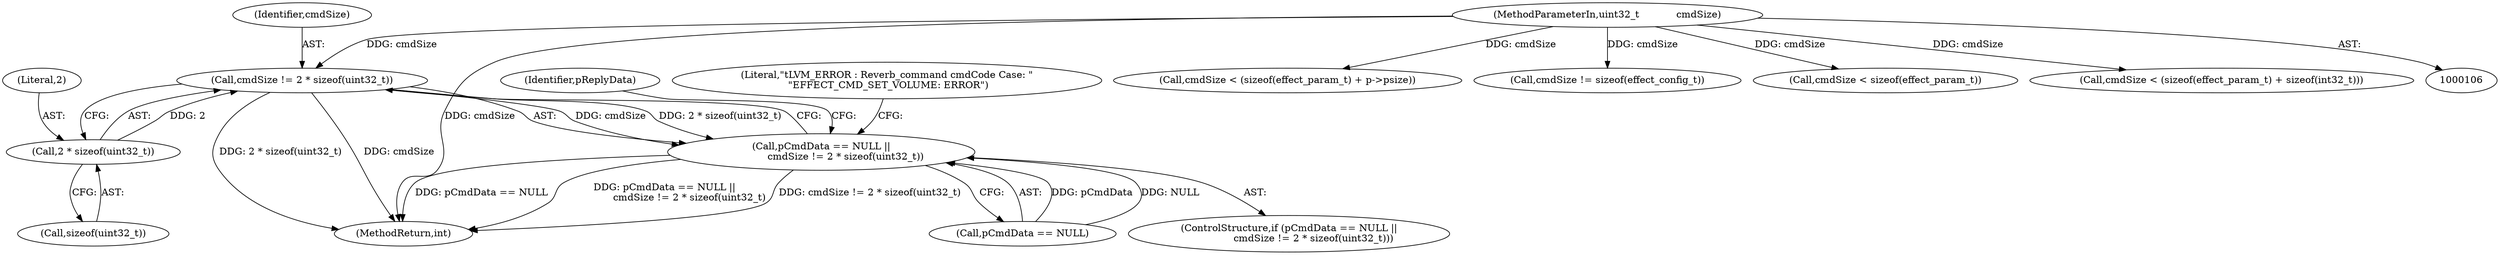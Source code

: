 digraph "0_Android_9e29523b9537983b4c4b205ff868d0b3bca0383b_0@API" {
"1000566" [label="(Call,cmdSize != 2 * sizeof(uint32_t))"];
"1000109" [label="(MethodParameterIn,uint32_t            cmdSize)"];
"1000568" [label="(Call,2 * sizeof(uint32_t))"];
"1000562" [label="(Call,pCmdData == NULL ||\n                cmdSize != 2 * sizeof(uint32_t))"];
"1000562" [label="(Call,pCmdData == NULL ||\n                cmdSize != 2 * sizeof(uint32_t))"];
"1000280" [label="(Call,cmdSize < (sizeof(effect_param_t) + p->psize))"];
"1000688" [label="(MethodReturn,int)"];
"1000563" [label="(Call,pCmdData == NULL)"];
"1000174" [label="(Call,cmdSize != sizeof(effect_config_t))"];
"1000569" [label="(Literal,2)"];
"1000580" [label="(Identifier,pReplyData)"];
"1000567" [label="(Identifier,cmdSize)"];
"1000566" [label="(Call,cmdSize != 2 * sizeof(uint32_t))"];
"1000561" [label="(ControlStructure,if (pCmdData == NULL ||\n                cmdSize != 2 * sizeof(uint32_t)))"];
"1000109" [label="(MethodParameterIn,uint32_t            cmdSize)"];
"1000275" [label="(Call,cmdSize < sizeof(effect_param_t))"];
"1000574" [label="(Literal,\"\tLVM_ERROR : Reverb_command cmdCode Case: \"\n \"EFFECT_CMD_SET_VOLUME: ERROR\")"];
"1000383" [label="(Call,cmdSize < (sizeof(effect_param_t) + sizeof(int32_t)))"];
"1000568" [label="(Call,2 * sizeof(uint32_t))"];
"1000570" [label="(Call,sizeof(uint32_t))"];
"1000566" -> "1000562"  [label="AST: "];
"1000566" -> "1000568"  [label="CFG: "];
"1000567" -> "1000566"  [label="AST: "];
"1000568" -> "1000566"  [label="AST: "];
"1000562" -> "1000566"  [label="CFG: "];
"1000566" -> "1000688"  [label="DDG: 2 * sizeof(uint32_t)"];
"1000566" -> "1000688"  [label="DDG: cmdSize"];
"1000566" -> "1000562"  [label="DDG: cmdSize"];
"1000566" -> "1000562"  [label="DDG: 2 * sizeof(uint32_t)"];
"1000109" -> "1000566"  [label="DDG: cmdSize"];
"1000568" -> "1000566"  [label="DDG: 2"];
"1000109" -> "1000106"  [label="AST: "];
"1000109" -> "1000688"  [label="DDG: cmdSize"];
"1000109" -> "1000174"  [label="DDG: cmdSize"];
"1000109" -> "1000275"  [label="DDG: cmdSize"];
"1000109" -> "1000280"  [label="DDG: cmdSize"];
"1000109" -> "1000383"  [label="DDG: cmdSize"];
"1000568" -> "1000570"  [label="CFG: "];
"1000569" -> "1000568"  [label="AST: "];
"1000570" -> "1000568"  [label="AST: "];
"1000562" -> "1000561"  [label="AST: "];
"1000562" -> "1000563"  [label="CFG: "];
"1000563" -> "1000562"  [label="AST: "];
"1000574" -> "1000562"  [label="CFG: "];
"1000580" -> "1000562"  [label="CFG: "];
"1000562" -> "1000688"  [label="DDG: pCmdData == NULL"];
"1000562" -> "1000688"  [label="DDG: pCmdData == NULL ||\n                cmdSize != 2 * sizeof(uint32_t)"];
"1000562" -> "1000688"  [label="DDG: cmdSize != 2 * sizeof(uint32_t)"];
"1000563" -> "1000562"  [label="DDG: pCmdData"];
"1000563" -> "1000562"  [label="DDG: NULL"];
}
